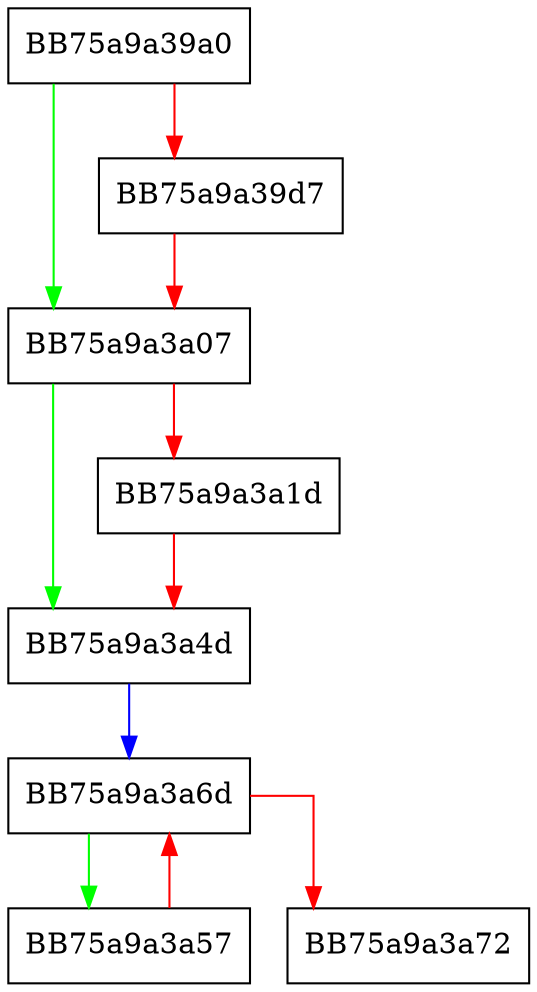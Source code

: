 digraph register_types {
  node [shape="box"];
  graph [splines=ortho];
  BB75a9a39a0 -> BB75a9a3a07 [color="green"];
  BB75a9a39a0 -> BB75a9a39d7 [color="red"];
  BB75a9a39d7 -> BB75a9a3a07 [color="red"];
  BB75a9a3a07 -> BB75a9a3a4d [color="green"];
  BB75a9a3a07 -> BB75a9a3a1d [color="red"];
  BB75a9a3a1d -> BB75a9a3a4d [color="red"];
  BB75a9a3a4d -> BB75a9a3a6d [color="blue"];
  BB75a9a3a57 -> BB75a9a3a6d [color="red"];
  BB75a9a3a6d -> BB75a9a3a57 [color="green"];
  BB75a9a3a6d -> BB75a9a3a72 [color="red"];
}